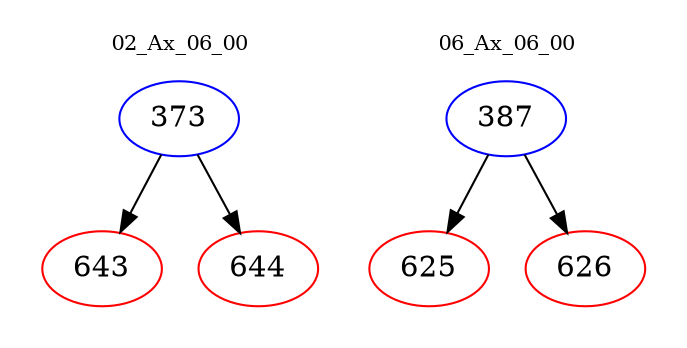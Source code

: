 digraph{
subgraph cluster_0 {
color = white
label = "02_Ax_06_00";
fontsize=10;
T0_373 [label="373", color="blue"]
T0_373 -> T0_643 [color="black"]
T0_643 [label="643", color="red"]
T0_373 -> T0_644 [color="black"]
T0_644 [label="644", color="red"]
}
subgraph cluster_1 {
color = white
label = "06_Ax_06_00";
fontsize=10;
T1_387 [label="387", color="blue"]
T1_387 -> T1_625 [color="black"]
T1_625 [label="625", color="red"]
T1_387 -> T1_626 [color="black"]
T1_626 [label="626", color="red"]
}
}
